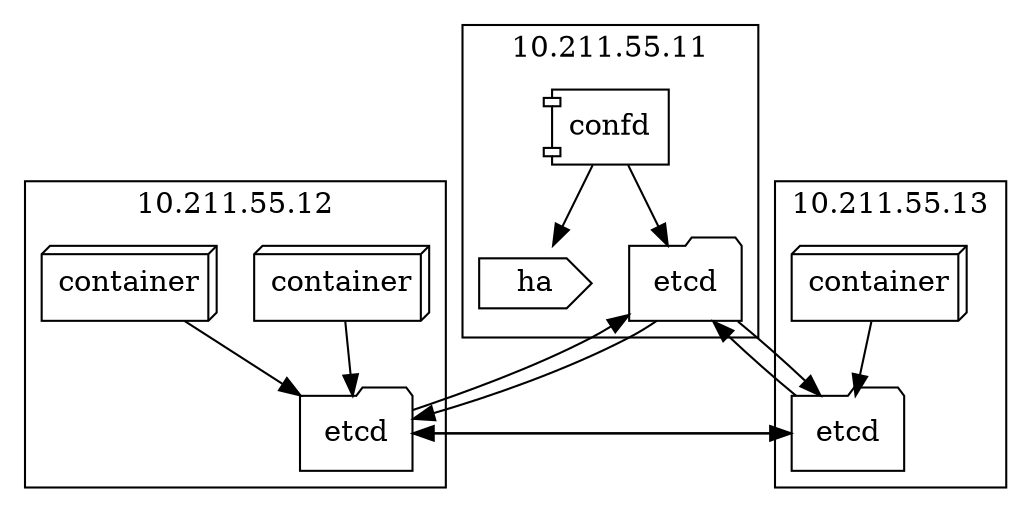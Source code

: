 digraph G {
    subgraph cluster_master {
        ha[shape="cds"];
        confd[shape="component"];
        etcd_master [label="etcd" shape="folder"];
        label="10.211.55.11";
        confd->etcd_master;
        confd->ha;
    }
    subgraph cluster_slave1 {
        etcd_slave1 [label="etcd" shape="folder"];
        container11[label="container" shape="box3d"];
        container12[label="container" shape="box3d"];
        label="10.211.55.12"
        container11->etcd_slave1;
        container12->etcd_slave1;
    }
    subgraph cluster_slave2 {
        etcd_slave2 [label="etcd" shape="folder"];
        container21[label="container" shape="box3d"];
        container21->etcd_slave2;
        label="10.211.55.13";
    }
    //edge[constraint=false];
    etcd_slave1->{etcd_master etcd_slave2};
    etcd_slave2->{etcd_master etcd_slave1};
    etcd_master->{etcd_slave1 etcd_slave2};
}
